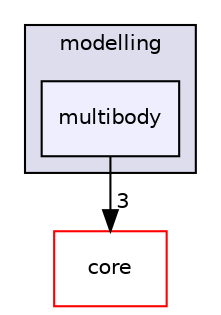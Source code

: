 digraph "include/proxddp/modelling/multibody" {
  bgcolor=transparent;
  compound=true
  node [ fontsize="10", fontname="Helvetica"];
  edge [ labelfontsize="10", labelfontname="Helvetica"];
  subgraph clusterdir_59a5fceee63577d6010f1d402f708d54 {
    graph [ bgcolor="#ddddee", pencolor="black", label="modelling" fontname="Helvetica", fontsize="10", URL="dir_59a5fceee63577d6010f1d402f708d54.html"]
  dir_669e4c912e59cfdc2cfbfcc6ab0ec3b0 [shape=box, label="multibody", style="filled", fillcolor="#eeeeff", pencolor="black", URL="dir_669e4c912e59cfdc2cfbfcc6ab0ec3b0.html"];
  }
  dir_232bb84d36e85fd30fe7e48597eb9660 [shape=box label="core" color="red" URL="dir_232bb84d36e85fd30fe7e48597eb9660.html"];
  dir_669e4c912e59cfdc2cfbfcc6ab0ec3b0->dir_232bb84d36e85fd30fe7e48597eb9660 [headlabel="3", labeldistance=1.5 headhref="dir_000009_000007.html"];
}
